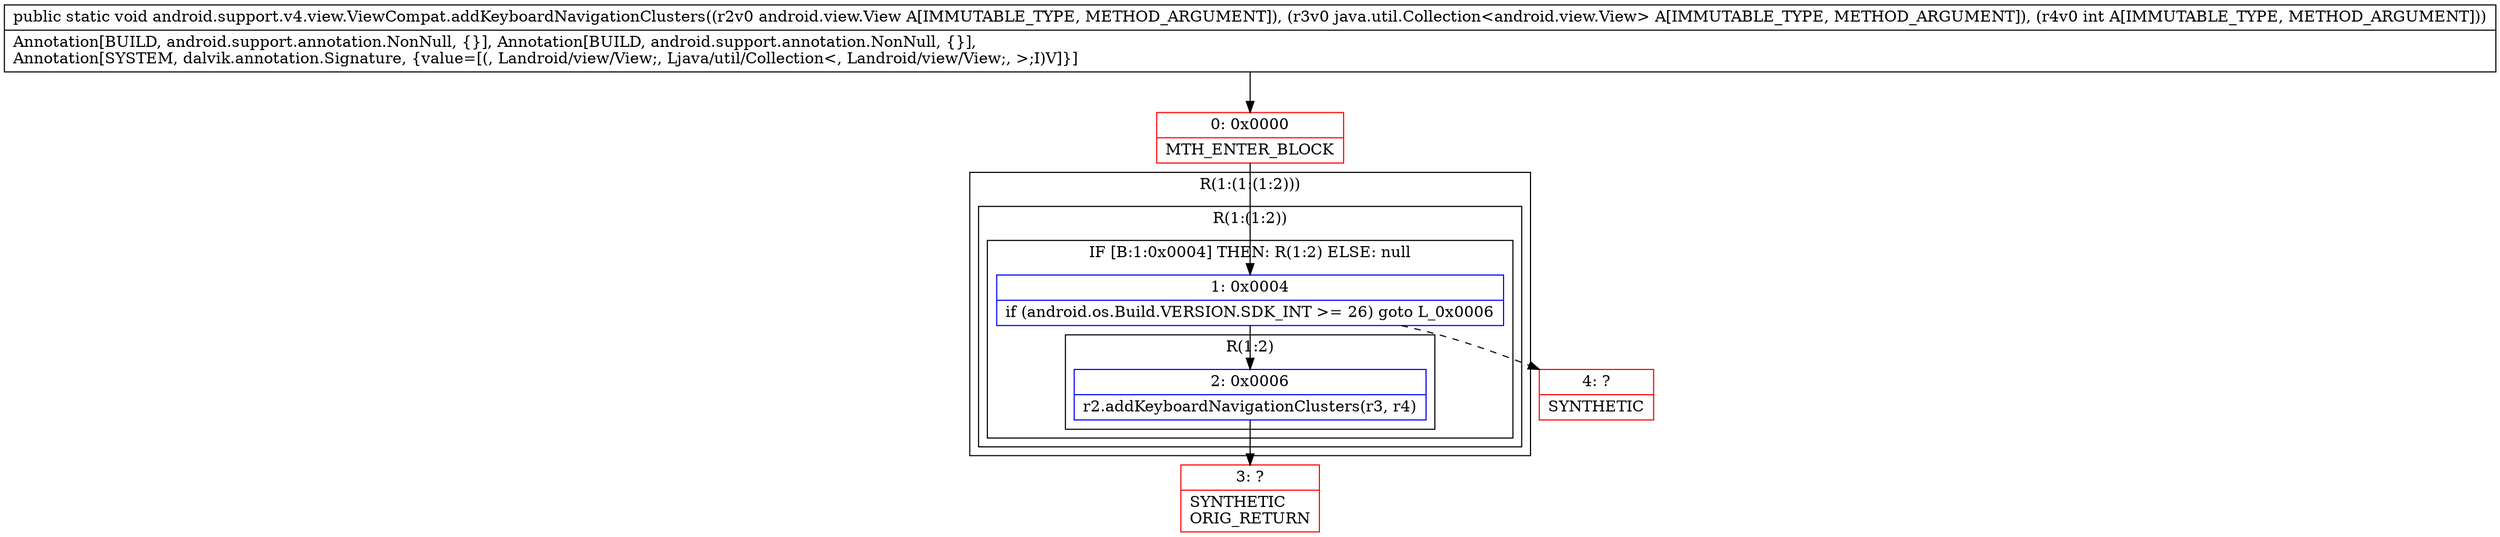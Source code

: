 digraph "CFG forandroid.support.v4.view.ViewCompat.addKeyboardNavigationClusters(Landroid\/view\/View;Ljava\/util\/Collection;I)V" {
subgraph cluster_Region_820333597 {
label = "R(1:(1:(1:2)))";
node [shape=record,color=blue];
subgraph cluster_Region_943218662 {
label = "R(1:(1:2))";
node [shape=record,color=blue];
subgraph cluster_IfRegion_1775583230 {
label = "IF [B:1:0x0004] THEN: R(1:2) ELSE: null";
node [shape=record,color=blue];
Node_1 [shape=record,label="{1\:\ 0x0004|if (android.os.Build.VERSION.SDK_INT \>= 26) goto L_0x0006\l}"];
subgraph cluster_Region_124720929 {
label = "R(1:2)";
node [shape=record,color=blue];
Node_2 [shape=record,label="{2\:\ 0x0006|r2.addKeyboardNavigationClusters(r3, r4)\l}"];
}
}
}
}
Node_0 [shape=record,color=red,label="{0\:\ 0x0000|MTH_ENTER_BLOCK\l}"];
Node_3 [shape=record,color=red,label="{3\:\ ?|SYNTHETIC\lORIG_RETURN\l}"];
Node_4 [shape=record,color=red,label="{4\:\ ?|SYNTHETIC\l}"];
MethodNode[shape=record,label="{public static void android.support.v4.view.ViewCompat.addKeyboardNavigationClusters((r2v0 android.view.View A[IMMUTABLE_TYPE, METHOD_ARGUMENT]), (r3v0 java.util.Collection\<android.view.View\> A[IMMUTABLE_TYPE, METHOD_ARGUMENT]), (r4v0 int A[IMMUTABLE_TYPE, METHOD_ARGUMENT]))  | Annotation[BUILD, android.support.annotation.NonNull, \{\}], Annotation[BUILD, android.support.annotation.NonNull, \{\}], \lAnnotation[SYSTEM, dalvik.annotation.Signature, \{value=[(, Landroid\/view\/View;, Ljava\/util\/Collection\<, Landroid\/view\/View;, \>;I)V]\}]\l}"];
MethodNode -> Node_0;
Node_1 -> Node_2;
Node_1 -> Node_4[style=dashed];
Node_2 -> Node_3;
Node_0 -> Node_1;
}

